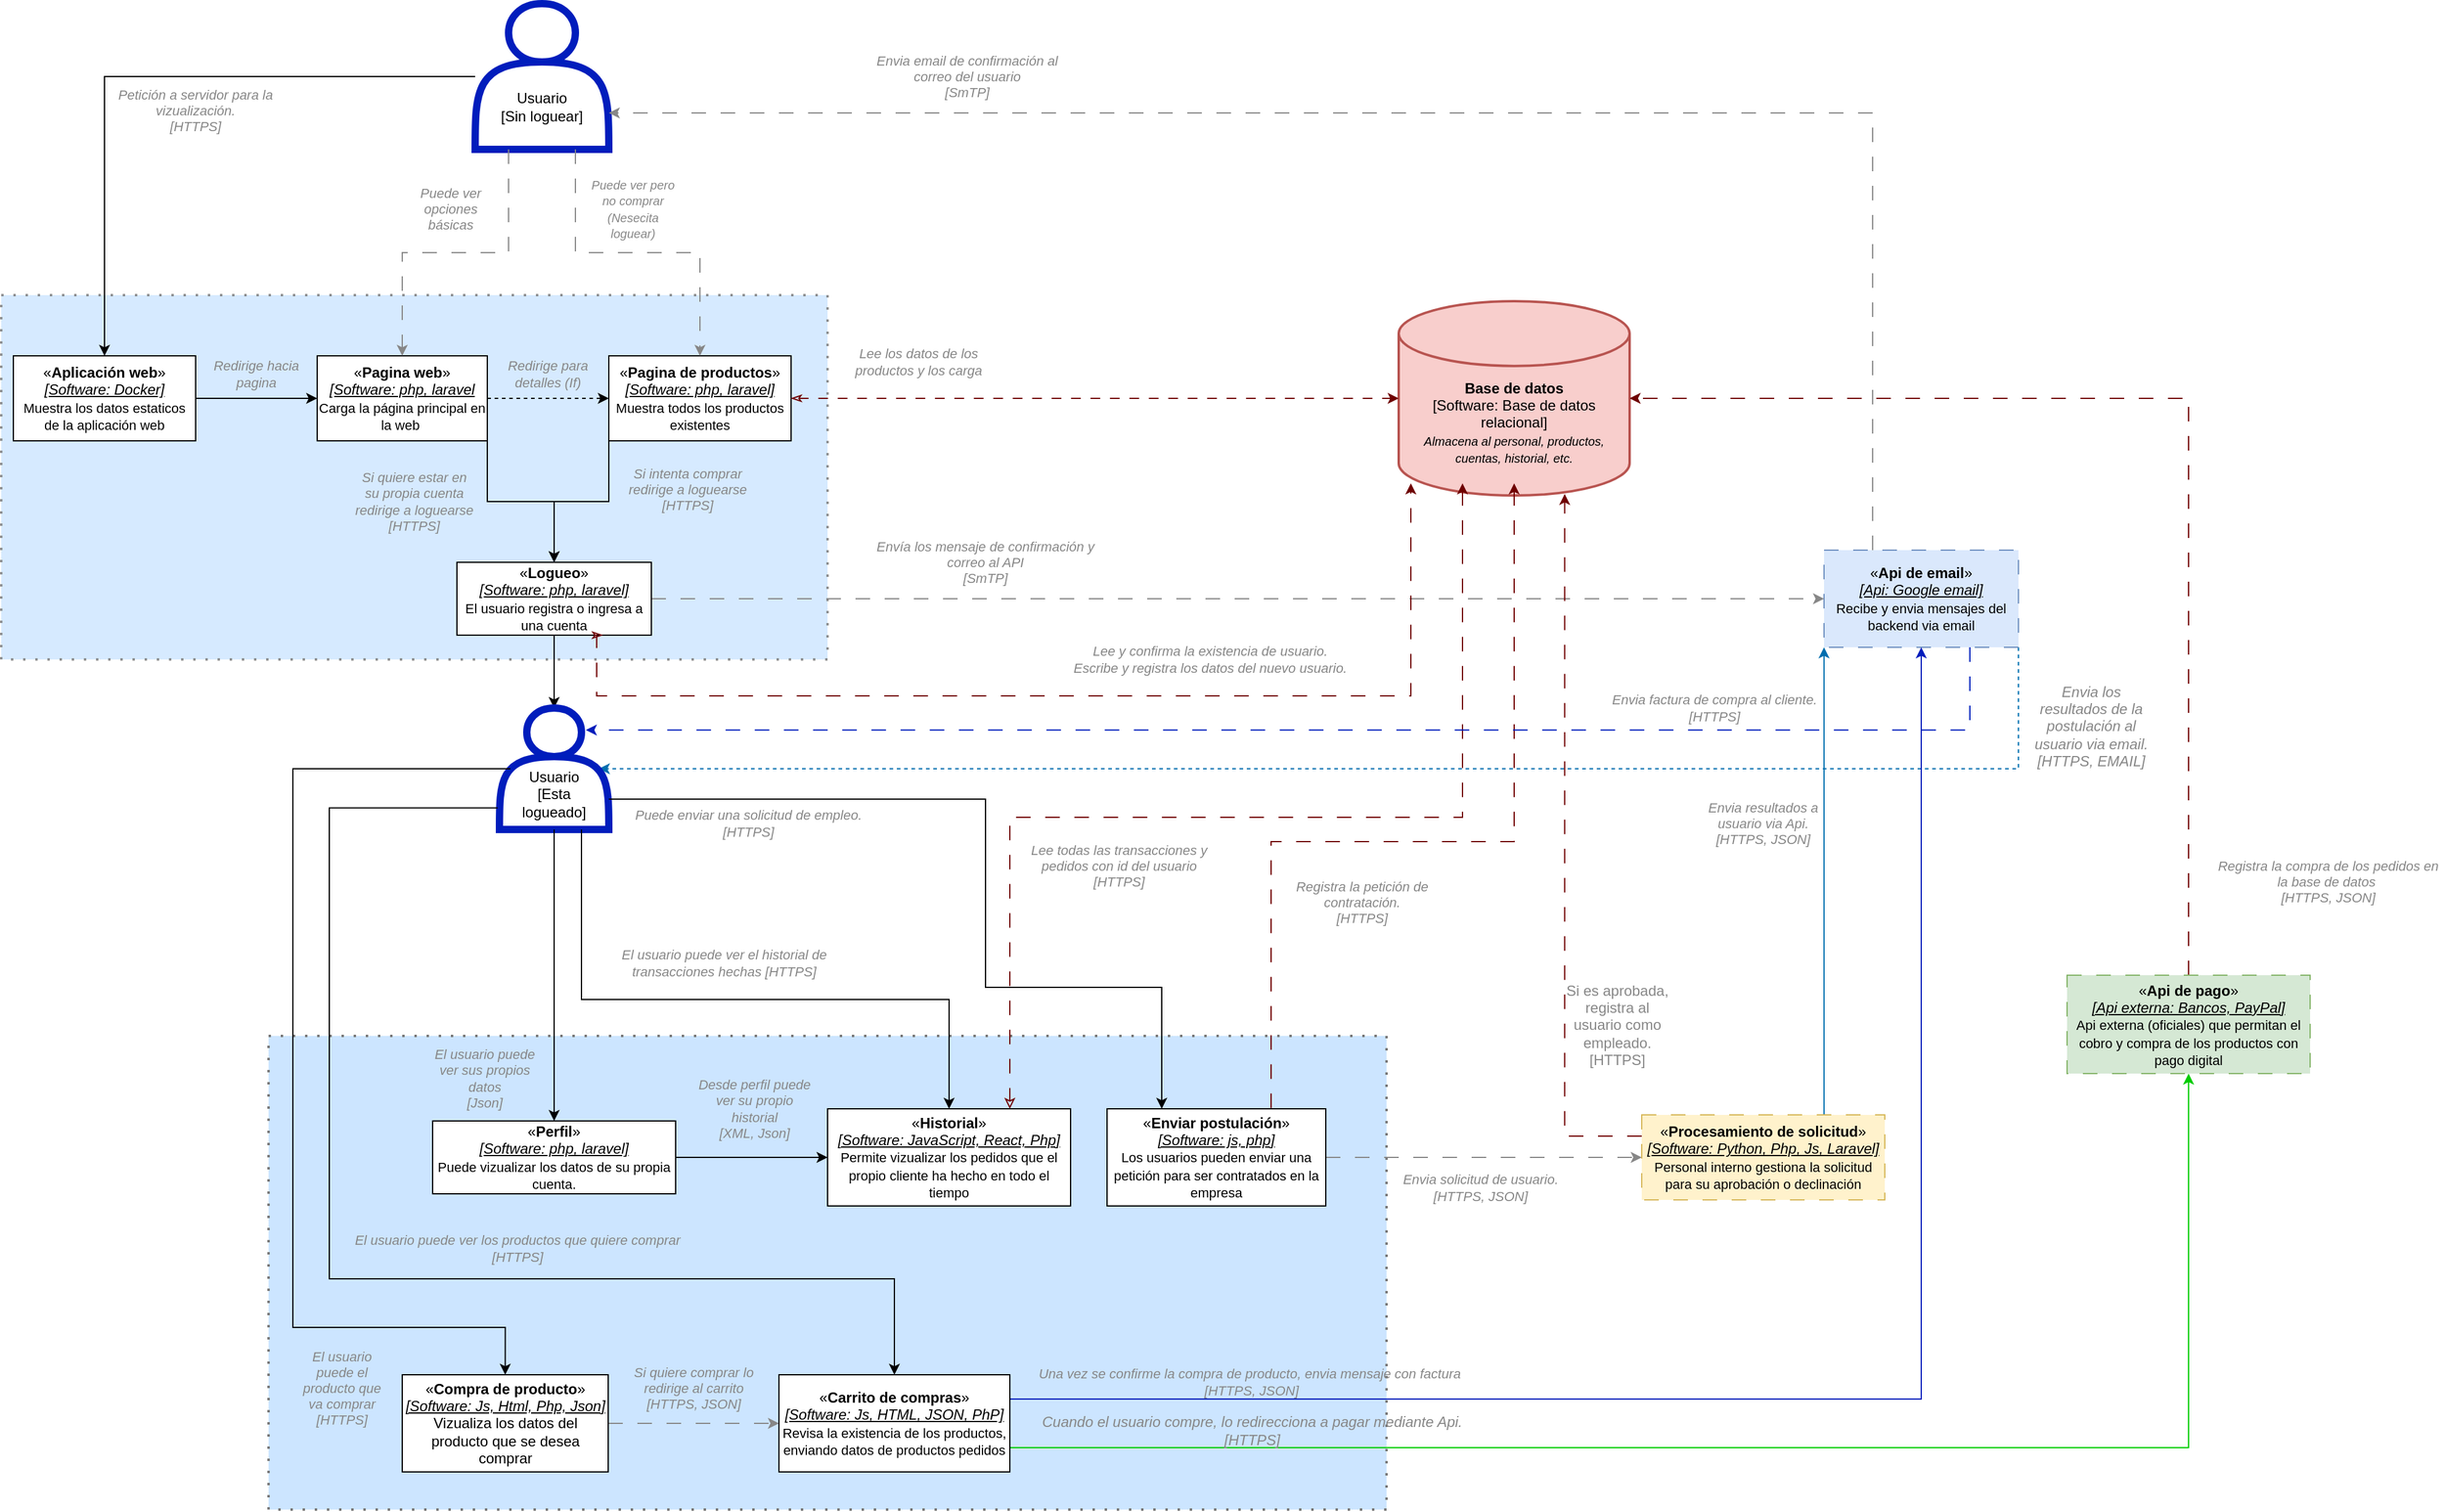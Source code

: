 <mxfile version="24.7.17">
  <diagram name="Página-1" id="VL4asxKjkzZVfqzbkVw6">
    <mxGraphModel dx="750" dy="1613" grid="1" gridSize="10" guides="1" tooltips="1" connect="1" arrows="1" fold="1" page="1" pageScale="1" pageWidth="827" pageHeight="1169" math="0" shadow="0">
      <root>
        <mxCell id="0" />
        <mxCell id="1" parent="0" />
        <mxCell id="DJPe3S-k68BUPWPQSkZP-17" value="" style="rounded=0;whiteSpace=wrap;html=1;fillColor=#CCE5FF;dashed=1;dashPattern=1 4;strokeColor=#787878;strokeWidth=2;opacity=80;" parent="1" vertex="1">
          <mxGeometry x="110" y="200" width="680" height="300" as="geometry" />
        </mxCell>
        <mxCell id="DJPe3S-k68BUPWPQSkZP-14" value="" style="group;fillColor=none;" parent="1" vertex="1" connectable="0">
          <mxGeometry x="500" y="-40" width="110" height="120" as="geometry" />
        </mxCell>
        <mxCell id="DJPe3S-k68BUPWPQSkZP-15" value="" style="shape=actor;whiteSpace=wrap;html=1;fillColor=none;fontColor=#ffffff;strokeColor=#001DBC;strokeWidth=6;" parent="DJPe3S-k68BUPWPQSkZP-14" vertex="1">
          <mxGeometry width="110" height="120" as="geometry" />
        </mxCell>
        <mxCell id="DJPe3S-k68BUPWPQSkZP-16" value="Usuario&lt;div&gt;[Sin loguear]&lt;/div&gt;" style="text;html=1;align=center;verticalAlign=middle;whiteSpace=wrap;rounded=0;" parent="DJPe3S-k68BUPWPQSkZP-14" vertex="1">
          <mxGeometry x="10" y="60" width="90" height="50" as="geometry" />
        </mxCell>
        <mxCell id="DJPe3S-k68BUPWPQSkZP-24" style="edgeStyle=orthogonalEdgeStyle;rounded=0;orthogonalLoop=1;jettySize=auto;html=1;entryX=0;entryY=0.5;entryDx=0;entryDy=0;" parent="1" source="DJPe3S-k68BUPWPQSkZP-18" target="DJPe3S-k68BUPWPQSkZP-20" edge="1">
          <mxGeometry relative="1" as="geometry" />
        </mxCell>
        <mxCell id="DJPe3S-k68BUPWPQSkZP-18" value="«&lt;b&gt;Aplicación web&lt;/b&gt;»&lt;br&gt;&lt;i&gt;&lt;u&gt;[Software: Docker]&lt;/u&gt;&lt;/i&gt;&lt;div&gt;&lt;span style=&quot;font-size: 11px;&quot;&gt;Muestra los datos estaticos de la aplicación web&lt;/span&gt;&lt;/div&gt;" style="html=1;whiteSpace=wrap;" parent="1" vertex="1">
          <mxGeometry x="120" y="250" width="150" height="70" as="geometry" />
        </mxCell>
        <mxCell id="DJPe3S-k68BUPWPQSkZP-53" style="edgeStyle=orthogonalEdgeStyle;rounded=0;orthogonalLoop=1;jettySize=auto;html=1;exitX=0.25;exitY=0;exitDx=0;exitDy=0;entryX=1;entryY=0.75;entryDx=0;entryDy=0;strokeColor=#878787;dashed=1;dashPattern=12 12;fillColor=#0050ef;" parent="1" source="DJPe3S-k68BUPWPQSkZP-19" target="DJPe3S-k68BUPWPQSkZP-15" edge="1">
          <mxGeometry relative="1" as="geometry" />
        </mxCell>
        <mxCell id="DJPe3S-k68BUPWPQSkZP-103" style="edgeStyle=orthogonalEdgeStyle;rounded=0;orthogonalLoop=1;jettySize=auto;html=1;exitX=1;exitY=1;exitDx=0;exitDy=0;entryX=1;entryY=0;entryDx=0;entryDy=0;dashed=1;fillColor=#1ba1e2;strokeColor=#006EAF;" parent="1" source="DJPe3S-k68BUPWPQSkZP-19" target="DJPe3S-k68BUPWPQSkZP-60" edge="1">
          <mxGeometry relative="1" as="geometry">
            <Array as="points">
              <mxPoint x="1770" y="590" />
            </Array>
          </mxGeometry>
        </mxCell>
        <mxCell id="DJPe3S-k68BUPWPQSkZP-19" value="«&lt;b&gt;Api de email&lt;/b&gt;»&lt;br&gt;&lt;i&gt;&lt;u&gt;[Api: Google email]&lt;/u&gt;&lt;/i&gt;&lt;div&gt;&lt;span style=&quot;font-size: 11px;&quot;&gt;Recibe y envia mensajes del backend via email&lt;/span&gt;&lt;/div&gt;" style="html=1;whiteSpace=wrap;dashed=1;dashPattern=12 12;fillColor=#dae8fc;strokeColor=#6c8ebf;" parent="1" vertex="1">
          <mxGeometry x="1610" y="410" width="160" height="80" as="geometry" />
        </mxCell>
        <mxCell id="DJPe3S-k68BUPWPQSkZP-32" style="edgeStyle=orthogonalEdgeStyle;rounded=0;orthogonalLoop=1;jettySize=auto;html=1;exitX=1;exitY=0.5;exitDx=0;exitDy=0;entryX=0;entryY=0.5;entryDx=0;entryDy=0;dashed=1;" parent="1" source="DJPe3S-k68BUPWPQSkZP-20" target="DJPe3S-k68BUPWPQSkZP-31" edge="1">
          <mxGeometry relative="1" as="geometry" />
        </mxCell>
        <mxCell id="DJPe3S-k68BUPWPQSkZP-48" style="edgeStyle=orthogonalEdgeStyle;rounded=0;orthogonalLoop=1;jettySize=auto;html=1;exitX=1;exitY=1;exitDx=0;exitDy=0;entryX=0.5;entryY=0;entryDx=0;entryDy=0;" parent="1" source="DJPe3S-k68BUPWPQSkZP-20" target="DJPe3S-k68BUPWPQSkZP-47" edge="1">
          <mxGeometry relative="1" as="geometry" />
        </mxCell>
        <mxCell id="DJPe3S-k68BUPWPQSkZP-20" value="«&lt;b&gt;Pagina web&lt;/b&gt;»&lt;br&gt;&lt;i&gt;&lt;u&gt;[Software: php, laravel&lt;/u&gt;&lt;/i&gt;&lt;div&gt;&lt;span style=&quot;font-size: 11px;&quot;&gt;Carga la página principal en la web&amp;nbsp;&lt;/span&gt;&lt;/div&gt;" style="html=1;whiteSpace=wrap;" parent="1" vertex="1">
          <mxGeometry x="370" y="250" width="140" height="70" as="geometry" />
        </mxCell>
        <mxCell id="DJPe3S-k68BUPWPQSkZP-21" style="edgeStyle=orthogonalEdgeStyle;rounded=0;orthogonalLoop=1;jettySize=auto;html=1;entryX=0.5;entryY=0;entryDx=0;entryDy=0;" parent="1" source="DJPe3S-k68BUPWPQSkZP-15" target="DJPe3S-k68BUPWPQSkZP-18" edge="1">
          <mxGeometry relative="1" as="geometry" />
        </mxCell>
        <mxCell id="DJPe3S-k68BUPWPQSkZP-25" value="Redirige hacia pagina" style="text;html=1;align=center;verticalAlign=middle;whiteSpace=wrap;rounded=0;fontSize=11;fontStyle=2;fontColor=#878787;" parent="1" vertex="1">
          <mxGeometry x="280" y="250" width="80" height="30" as="geometry" />
        </mxCell>
        <mxCell id="DJPe3S-k68BUPWPQSkZP-30" style="edgeStyle=orthogonalEdgeStyle;rounded=0;orthogonalLoop=1;jettySize=auto;html=1;exitX=0.25;exitY=1;exitDx=0;exitDy=0;entryX=0.5;entryY=0;entryDx=0;entryDy=0;dashed=1;dashPattern=12 12;strokeColor=#878787;" parent="1" source="DJPe3S-k68BUPWPQSkZP-15" target="DJPe3S-k68BUPWPQSkZP-20" edge="1">
          <mxGeometry relative="1" as="geometry" />
        </mxCell>
        <mxCell id="DJPe3S-k68BUPWPQSkZP-49" style="edgeStyle=orthogonalEdgeStyle;rounded=0;orthogonalLoop=1;jettySize=auto;html=1;exitX=0;exitY=1;exitDx=0;exitDy=0;entryX=0.5;entryY=0;entryDx=0;entryDy=0;" parent="1" source="DJPe3S-k68BUPWPQSkZP-31" target="DJPe3S-k68BUPWPQSkZP-47" edge="1">
          <mxGeometry relative="1" as="geometry" />
        </mxCell>
        <mxCell id="DJPe3S-k68BUPWPQSkZP-31" value="«&lt;b&gt;Pagina de productos&lt;/b&gt;»&lt;br&gt;&lt;i&gt;&lt;u&gt;[Software: php, laravel]&lt;/u&gt;&lt;/i&gt;&lt;div&gt;&lt;span style=&quot;font-size: 11px;&quot;&gt;Muestra todos los productos existentes&lt;/span&gt;&lt;/div&gt;" style="html=1;whiteSpace=wrap;" parent="1" vertex="1">
          <mxGeometry x="610" y="250" width="150" height="70" as="geometry" />
        </mxCell>
        <mxCell id="DJPe3S-k68BUPWPQSkZP-33" value="Redirige para detalles (If)" style="text;html=1;align=center;verticalAlign=middle;whiteSpace=wrap;rounded=0;fontSize=11;fontStyle=2;fontColor=#878787;" parent="1" vertex="1">
          <mxGeometry x="520" y="250" width="80" height="30" as="geometry" />
        </mxCell>
        <mxCell id="DJPe3S-k68BUPWPQSkZP-34" value="" style="group" parent="1" vertex="1" connectable="0">
          <mxGeometry x="1260" y="205" width="190" height="160" as="geometry" />
        </mxCell>
        <mxCell id="DJPe3S-k68BUPWPQSkZP-35" value="" style="strokeWidth=2;html=1;shape=mxgraph.flowchart.database;whiteSpace=wrap;fillColor=#f8cecc;strokeColor=#b85450;" parent="DJPe3S-k68BUPWPQSkZP-34" vertex="1">
          <mxGeometry width="190" height="160" as="geometry" />
        </mxCell>
        <mxCell id="DJPe3S-k68BUPWPQSkZP-36" value="&lt;b&gt;Base de datos&lt;/b&gt;&lt;div&gt;[Software: Base de datos relacional]&lt;/div&gt;&lt;div&gt;&lt;i&gt;&lt;font style=&quot;font-size: 10px;&quot;&gt;Almacena al personal, productos, cuentas, historial, etc.&lt;/font&gt;&lt;/i&gt;&lt;/div&gt;" style="text;html=1;align=center;verticalAlign=middle;whiteSpace=wrap;rounded=0;" parent="DJPe3S-k68BUPWPQSkZP-34" vertex="1">
          <mxGeometry x="10" y="50" width="170" height="100" as="geometry" />
        </mxCell>
        <mxCell id="DJPe3S-k68BUPWPQSkZP-37" style="edgeStyle=orthogonalEdgeStyle;rounded=0;orthogonalLoop=1;jettySize=auto;html=1;entryX=0;entryY=0.5;entryDx=0;entryDy=0;entryPerimeter=0;exitX=1;exitY=0.5;exitDx=0;exitDy=0;dashed=1;dashPattern=8 8;startArrow=classicThin;startFill=0;fillColor=#a20025;strokeColor=#6F0000;" parent="1" source="DJPe3S-k68BUPWPQSkZP-31" target="DJPe3S-k68BUPWPQSkZP-35" edge="1">
          <mxGeometry relative="1" as="geometry">
            <Array as="points">
              <mxPoint x="1250" y="285" />
            </Array>
          </mxGeometry>
        </mxCell>
        <mxCell id="DJPe3S-k68BUPWPQSkZP-39" style="edgeStyle=orthogonalEdgeStyle;rounded=0;orthogonalLoop=1;jettySize=auto;html=1;entryX=0.5;entryY=0;entryDx=0;entryDy=0;exitX=0.75;exitY=1;exitDx=0;exitDy=0;dashed=1;dashPattern=12 12;strokeColor=#878787;" parent="1" source="DJPe3S-k68BUPWPQSkZP-15" target="DJPe3S-k68BUPWPQSkZP-31" edge="1">
          <mxGeometry relative="1" as="geometry" />
        </mxCell>
        <mxCell id="DJPe3S-k68BUPWPQSkZP-43" value="&lt;font style=&quot;font-size: 11px;&quot;&gt;Lee los datos de los productos y los carga&lt;/font&gt;" style="text;html=1;align=center;verticalAlign=middle;whiteSpace=wrap;rounded=0;fontSize=11;fontStyle=2;fontColor=#878787;" parent="1" vertex="1">
          <mxGeometry x="810" y="240" width="110" height="30" as="geometry" />
        </mxCell>
        <mxCell id="DJPe3S-k68BUPWPQSkZP-45" value="Puede ver opciones básicas" style="text;html=1;align=center;verticalAlign=middle;whiteSpace=wrap;rounded=0;fontSize=11;fontStyle=2;fontColor=#878787;" parent="1" vertex="1">
          <mxGeometry x="440" y="105" width="80" height="47.5" as="geometry" />
        </mxCell>
        <mxCell id="DJPe3S-k68BUPWPQSkZP-46" value="&lt;span style=&quot;font-size: 10px;&quot;&gt;Puede ver pero no comprar (Nesecita loguear)&lt;/span&gt;" style="text;html=1;align=center;verticalAlign=middle;whiteSpace=wrap;rounded=0;fontSize=11;fontStyle=2;fontColor=#878787;" parent="1" vertex="1">
          <mxGeometry x="590" y="93.75" width="80" height="70" as="geometry" />
        </mxCell>
        <mxCell id="DJPe3S-k68BUPWPQSkZP-52" style="edgeStyle=orthogonalEdgeStyle;rounded=0;orthogonalLoop=1;jettySize=auto;html=1;entryX=0;entryY=0.5;entryDx=0;entryDy=0;dashed=1;dashPattern=12 12;strokeColor=#878787;" parent="1" source="DJPe3S-k68BUPWPQSkZP-47" target="DJPe3S-k68BUPWPQSkZP-19" edge="1">
          <mxGeometry relative="1" as="geometry" />
        </mxCell>
        <mxCell id="DJPe3S-k68BUPWPQSkZP-62" style="edgeStyle=orthogonalEdgeStyle;rounded=0;orthogonalLoop=1;jettySize=auto;html=1;exitX=0.5;exitY=1;exitDx=0;exitDy=0;entryX=0.5;entryY=0;entryDx=0;entryDy=0;" parent="1" source="DJPe3S-k68BUPWPQSkZP-47" target="DJPe3S-k68BUPWPQSkZP-59" edge="1">
          <mxGeometry relative="1" as="geometry" />
        </mxCell>
        <mxCell id="DJPe3S-k68BUPWPQSkZP-47" value="«&lt;b&gt;Logueo&lt;/b&gt;»&lt;br&gt;&lt;i&gt;&lt;u&gt;[Software: php, laravel]&lt;/u&gt;&lt;/i&gt;&lt;div&gt;&lt;span style=&quot;font-size: 11px;&quot;&gt;El usuario registra o ingresa a una cuenta&lt;/span&gt;&lt;/div&gt;" style="html=1;whiteSpace=wrap;" parent="1" vertex="1">
          <mxGeometry x="485" y="420" width="160" height="60" as="geometry" />
        </mxCell>
        <mxCell id="DJPe3S-k68BUPWPQSkZP-50" value="Si intenta comprar redirige a loguearse&lt;div&gt;[HTTPS]&lt;/div&gt;" style="text;html=1;align=center;verticalAlign=middle;whiteSpace=wrap;rounded=0;fontSize=11;fontStyle=2;fontColor=#878787;" parent="1" vertex="1">
          <mxGeometry x="620" y="340" width="110" height="40" as="geometry" />
        </mxCell>
        <mxCell id="DJPe3S-k68BUPWPQSkZP-51" value="Si quiere estar en su propia cuenta redirige a loguearse&lt;div&gt;[HTTPS]&lt;/div&gt;" style="text;html=1;align=center;verticalAlign=middle;whiteSpace=wrap;rounded=0;fontSize=11;fontStyle=2;fontColor=#878787;" parent="1" vertex="1">
          <mxGeometry x="400" y="340" width="100" height="60" as="geometry" />
        </mxCell>
        <mxCell id="DJPe3S-k68BUPWPQSkZP-54" value="&lt;font style=&quot;font-size: 11px;&quot;&gt;Envía los mensaje de confirmación y correo al API&lt;/font&gt;&lt;div&gt;&lt;font style=&quot;font-size: 11px;&quot;&gt;[SmTP]&lt;/font&gt;&lt;/div&gt;" style="text;html=1;align=center;verticalAlign=middle;whiteSpace=wrap;rounded=0;fontSize=11;fontStyle=2;fontColor=#878787;" parent="1" vertex="1">
          <mxGeometry x="820" y="400" width="200" height="40" as="geometry" />
        </mxCell>
        <mxCell id="DJPe3S-k68BUPWPQSkZP-55" value="&lt;font style=&quot;font-size: 11px;&quot;&gt;Envia email de confirmación al correo del usuario&lt;/font&gt;&lt;div&gt;&lt;font style=&quot;font-size: 11px;&quot;&gt;[&lt;/font&gt;&lt;span style=&quot;background-color: initial;&quot;&gt;SmTP&lt;/span&gt;&lt;span style=&quot;background-color: initial;&quot;&gt;]&lt;/span&gt;&lt;/div&gt;" style="text;html=1;align=center;verticalAlign=middle;whiteSpace=wrap;rounded=0;fontSize=11;fontStyle=2;fontColor=#878787;" parent="1" vertex="1">
          <mxGeometry x="820" width="170" height="40" as="geometry" />
        </mxCell>
        <mxCell id="DJPe3S-k68BUPWPQSkZP-56" style="edgeStyle=orthogonalEdgeStyle;rounded=0;orthogonalLoop=1;jettySize=auto;html=1;exitX=0.75;exitY=1;exitDx=0;exitDy=0;entryX=0;entryY=1;entryDx=0;entryDy=0;dashed=1;dashPattern=12 12;startArrow=classicThin;startFill=0;fillColor=#a20025;strokeColor=#6F0000;" parent="1" source="DJPe3S-k68BUPWPQSkZP-47" target="DJPe3S-k68BUPWPQSkZP-36" edge="1">
          <mxGeometry relative="1" as="geometry">
            <Array as="points">
              <mxPoint x="600" y="530" />
              <mxPoint x="1270" y="530" />
            </Array>
          </mxGeometry>
        </mxCell>
        <mxCell id="DJPe3S-k68BUPWPQSkZP-57" value="Lee y confirma la existencia de usuario.&lt;div&gt;Escribe y registra los datos del nuevo usuario.&lt;/div&gt;" style="text;html=1;align=center;verticalAlign=middle;whiteSpace=wrap;rounded=0;fontSize=11;fontStyle=2;fontColor=#878787;" parent="1" vertex="1">
          <mxGeometry x="990" y="480" width="230" height="40" as="geometry" />
        </mxCell>
        <mxCell id="DJPe3S-k68BUPWPQSkZP-61" value="" style="rounded=0;whiteSpace=wrap;html=1;fillColor=#CCE5FF;dashed=1;dashPattern=1 4;strokeColor=#787878;strokeWidth=2;" parent="1" vertex="1">
          <mxGeometry x="330" y="810" width="920" height="390" as="geometry" />
        </mxCell>
        <mxCell id="DJPe3S-k68BUPWPQSkZP-70" style="edgeStyle=orthogonalEdgeStyle;rounded=0;orthogonalLoop=1;jettySize=auto;html=1;entryX=0;entryY=0.5;entryDx=0;entryDy=0;" parent="1" source="DJPe3S-k68BUPWPQSkZP-63" target="DJPe3S-k68BUPWPQSkZP-66" edge="1">
          <mxGeometry relative="1" as="geometry" />
        </mxCell>
        <mxCell id="DJPe3S-k68BUPWPQSkZP-63" value="«&lt;b&gt;Perfil&lt;/b&gt;»&lt;br&gt;&lt;i&gt;&lt;u&gt;[Software: php, laravel]&lt;/u&gt;&lt;/i&gt;&lt;div&gt;&lt;span style=&quot;font-size: 11px;&quot;&gt;Puede vizualizar los datos de su propia cuenta.&lt;/span&gt;&lt;/div&gt;" style="html=1;whiteSpace=wrap;" parent="1" vertex="1">
          <mxGeometry x="465" y="880" width="200" height="60" as="geometry" />
        </mxCell>
        <mxCell id="DJPe3S-k68BUPWPQSkZP-64" value="" style="group;fillColor=none;" parent="1" vertex="1" connectable="0">
          <mxGeometry x="520" y="540" width="90" height="100" as="geometry" />
        </mxCell>
        <mxCell id="DJPe3S-k68BUPWPQSkZP-59" value="" style="shape=actor;whiteSpace=wrap;html=1;fillColor=none;fontColor=#ffffff;strokeColor=#001DBC;strokeWidth=6;" parent="DJPe3S-k68BUPWPQSkZP-64" vertex="1">
          <mxGeometry width="90" height="100" as="geometry" />
        </mxCell>
        <mxCell id="DJPe3S-k68BUPWPQSkZP-60" value="Usuario&lt;div&gt;[Esta logueado]&lt;/div&gt;" style="text;html=1;align=center;verticalAlign=middle;whiteSpace=wrap;rounded=0;fontColor=default;" parent="DJPe3S-k68BUPWPQSkZP-64" vertex="1">
          <mxGeometry x="8.182" y="50" width="73.636" height="41.667" as="geometry" />
        </mxCell>
        <mxCell id="DJPe3S-k68BUPWPQSkZP-66" value="«&lt;b&gt;Historial&lt;/b&gt;»&lt;br&gt;&lt;i&gt;&lt;u&gt;[Software: JavaScript, React, Php]&lt;/u&gt;&lt;/i&gt;&lt;div&gt;&lt;span style=&quot;font-size: 11px;&quot;&gt;Permite vizualizar los pedidos que el propio cliente ha hecho en todo el tiempo&lt;/span&gt;&lt;/div&gt;" style="html=1;whiteSpace=wrap;" parent="1" vertex="1">
          <mxGeometry x="790" y="870" width="200" height="80" as="geometry" />
        </mxCell>
        <mxCell id="DJPe3S-k68BUPWPQSkZP-99" style="edgeStyle=orthogonalEdgeStyle;rounded=0;orthogonalLoop=1;jettySize=auto;html=1;entryX=0;entryY=0.5;entryDx=0;entryDy=0;dashed=1;dashPattern=12 12;strokeColor=#878787;" parent="1" source="DJPe3S-k68BUPWPQSkZP-67" target="DJPe3S-k68BUPWPQSkZP-98" edge="1">
          <mxGeometry relative="1" as="geometry" />
        </mxCell>
        <mxCell id="DJPe3S-k68BUPWPQSkZP-67" value="«&lt;b&gt;Enviar postulación&lt;/b&gt;»&lt;br&gt;&lt;i&gt;&lt;u&gt;[Software: js, php]&lt;/u&gt;&lt;/i&gt;&lt;div&gt;&lt;span style=&quot;font-size: 11px;&quot;&gt;Los usuarios pueden enviar una petición para ser contratados en la empresa&lt;/span&gt;&lt;/div&gt;" style="html=1;whiteSpace=wrap;" parent="1" vertex="1">
          <mxGeometry x="1020" y="870" width="180" height="80" as="geometry" />
        </mxCell>
        <mxCell id="DJPe3S-k68BUPWPQSkZP-68" style="edgeStyle=orthogonalEdgeStyle;rounded=0;orthogonalLoop=1;jettySize=auto;html=1;exitX=0.5;exitY=1;exitDx=0;exitDy=0;entryX=0.5;entryY=0;entryDx=0;entryDy=0;" parent="1" source="DJPe3S-k68BUPWPQSkZP-59" target="DJPe3S-k68BUPWPQSkZP-63" edge="1">
          <mxGeometry relative="1" as="geometry" />
        </mxCell>
        <mxCell id="DJPe3S-k68BUPWPQSkZP-69" value="El usuario puede ver sus propios datos&lt;div&gt;[Json]&lt;/div&gt;" style="text;html=1;align=center;verticalAlign=middle;whiteSpace=wrap;rounded=0;fontSize=11;fontStyle=2;fontColor=#878787;" parent="1" vertex="1">
          <mxGeometry x="465" y="815" width="86" height="60" as="geometry" />
        </mxCell>
        <mxCell id="DJPe3S-k68BUPWPQSkZP-71" value="Desde perfil puede ver su propio historial&lt;div&gt;[XML, Json]&lt;/div&gt;" style="text;html=1;align=center;verticalAlign=middle;whiteSpace=wrap;rounded=0;fontSize=11;fontStyle=2;fontColor=#878787;" parent="1" vertex="1">
          <mxGeometry x="680" y="840" width="100" height="60" as="geometry" />
        </mxCell>
        <mxCell id="DJPe3S-k68BUPWPQSkZP-72" style="edgeStyle=orthogonalEdgeStyle;rounded=0;orthogonalLoop=1;jettySize=auto;html=1;exitX=0.25;exitY=1;exitDx=0;exitDy=0;entryX=0.75;entryY=0;entryDx=0;entryDy=0;startArrow=classic;startFill=1;endArrow=classic;endFill=0;dashed=1;dashPattern=12 12;fillColor=#a20025;strokeColor=#6F0000;" parent="1" source="DJPe3S-k68BUPWPQSkZP-36" target="DJPe3S-k68BUPWPQSkZP-66" edge="1">
          <mxGeometry relative="1" as="geometry">
            <Array as="points">
              <mxPoint x="1313" y="630" />
              <mxPoint x="940" y="630" />
            </Array>
          </mxGeometry>
        </mxCell>
        <mxCell id="DJPe3S-k68BUPWPQSkZP-73" value="Lee todas las transacciones y pedidos con id del usuario&lt;div&gt;[HTTPS]&lt;/div&gt;" style="text;html=1;align=center;verticalAlign=middle;whiteSpace=wrap;rounded=0;fontSize=11;fontStyle=2;fontColor=#878787;" parent="1" vertex="1">
          <mxGeometry x="950" y="650" width="160" height="40" as="geometry" />
        </mxCell>
        <mxCell id="DJPe3S-k68BUPWPQSkZP-74" style="edgeStyle=orthogonalEdgeStyle;rounded=0;orthogonalLoop=1;jettySize=auto;html=1;exitX=0.5;exitY=1;exitDx=0;exitDy=0;entryX=0.75;entryY=0;entryDx=0;entryDy=0;fillColor=#a20025;strokeColor=#6F0000;dashed=1;dashPattern=12 12;startArrow=classic;startFill=1;endArrow=none;endFill=0;" parent="1" source="DJPe3S-k68BUPWPQSkZP-36" target="DJPe3S-k68BUPWPQSkZP-67" edge="1">
          <mxGeometry relative="1" as="geometry">
            <Array as="points">
              <mxPoint x="1355" y="650" />
              <mxPoint x="1155" y="650" />
            </Array>
          </mxGeometry>
        </mxCell>
        <mxCell id="DJPe3S-k68BUPWPQSkZP-75" value="Registra la petición de contratación.&lt;div&gt;[HTTPS]&lt;/div&gt;" style="text;html=1;align=center;verticalAlign=middle;whiteSpace=wrap;rounded=0;fontSize=11;fontStyle=2;fontColor=#878787;" parent="1" vertex="1">
          <mxGeometry x="1170" y="680" width="120" height="40" as="geometry" />
        </mxCell>
        <mxCell id="DJPe3S-k68BUPWPQSkZP-76" style="edgeStyle=orthogonalEdgeStyle;rounded=0;orthogonalLoop=1;jettySize=auto;html=1;exitX=0.75;exitY=1;exitDx=0;exitDy=0;entryX=0.5;entryY=0;entryDx=0;entryDy=0;" parent="1" source="DJPe3S-k68BUPWPQSkZP-59" target="DJPe3S-k68BUPWPQSkZP-66" edge="1">
          <mxGeometry relative="1" as="geometry">
            <Array as="points">
              <mxPoint x="587" y="780" />
              <mxPoint x="890" y="780" />
            </Array>
          </mxGeometry>
        </mxCell>
        <mxCell id="DJPe3S-k68BUPWPQSkZP-77" value="El usuario puede ver el historial de transacciones hechas [HTTPS]" style="text;html=1;align=center;verticalAlign=middle;whiteSpace=wrap;rounded=0;fontSize=11;fontStyle=2;fontColor=#878787;" parent="1" vertex="1">
          <mxGeometry x="600" y="730" width="210" height="40" as="geometry" />
        </mxCell>
        <mxCell id="DJPe3S-k68BUPWPQSkZP-78" style="edgeStyle=orthogonalEdgeStyle;rounded=0;orthogonalLoop=1;jettySize=auto;html=1;exitX=1;exitY=0.75;exitDx=0;exitDy=0;entryX=0.25;entryY=0;entryDx=0;entryDy=0;" parent="1" source="DJPe3S-k68BUPWPQSkZP-59" target="DJPe3S-k68BUPWPQSkZP-67" edge="1">
          <mxGeometry relative="1" as="geometry">
            <Array as="points">
              <mxPoint x="920" y="615" />
              <mxPoint x="920" y="770" />
              <mxPoint x="1065" y="770" />
            </Array>
          </mxGeometry>
        </mxCell>
        <mxCell id="DJPe3S-k68BUPWPQSkZP-79" value="Puede enviar una solicitud de empleo.&lt;div&gt;[HTTPS]&lt;/div&gt;" style="text;html=1;align=center;verticalAlign=middle;whiteSpace=wrap;rounded=0;fontSize=11;fontStyle=2;fontColor=#878787;" parent="1" vertex="1">
          <mxGeometry x="630" y="620" width="190" height="30" as="geometry" />
        </mxCell>
        <mxCell id="DJPe3S-k68BUPWPQSkZP-82" style="edgeStyle=orthogonalEdgeStyle;rounded=0;orthogonalLoop=1;jettySize=auto;html=1;entryX=0;entryY=0.5;entryDx=0;entryDy=0;dashed=1;dashPattern=12 12;strokeColor=#878787;" parent="1" source="DJPe3S-k68BUPWPQSkZP-80" target="DJPe3S-k68BUPWPQSkZP-81" edge="1">
          <mxGeometry relative="1" as="geometry" />
        </mxCell>
        <mxCell id="DJPe3S-k68BUPWPQSkZP-80" value="«&lt;b&gt;Compra de producto&lt;/b&gt;»&lt;br&gt;&lt;i&gt;&lt;u&gt;[Software: Js, Html, Php, Json]&lt;/u&gt;&lt;/i&gt;&lt;div&gt;Vizualiza los datos del producto que se desea comprar&lt;/div&gt;" style="html=1;whiteSpace=wrap;" parent="1" vertex="1">
          <mxGeometry x="440" y="1089" width="169.5" height="80" as="geometry" />
        </mxCell>
        <mxCell id="DJPe3S-k68BUPWPQSkZP-92" style="edgeStyle=orthogonalEdgeStyle;rounded=0;orthogonalLoop=1;jettySize=auto;html=1;exitX=1;exitY=0.25;exitDx=0;exitDy=0;entryX=0.5;entryY=1;entryDx=0;entryDy=0;strokeColor=#001DBC;fillColor=#0050ef;" parent="1" source="DJPe3S-k68BUPWPQSkZP-81" target="DJPe3S-k68BUPWPQSkZP-19" edge="1">
          <mxGeometry relative="1" as="geometry" />
        </mxCell>
        <mxCell id="oxir6ZJrWCs3N1hPDHcj-2" style="edgeStyle=orthogonalEdgeStyle;rounded=0;orthogonalLoop=1;jettySize=auto;html=1;exitX=1;exitY=0.75;exitDx=0;exitDy=0;entryX=0.5;entryY=1;entryDx=0;entryDy=0;strokeColor=#00CC00;" parent="1" source="DJPe3S-k68BUPWPQSkZP-81" target="oxir6ZJrWCs3N1hPDHcj-1" edge="1">
          <mxGeometry relative="1" as="geometry" />
        </mxCell>
        <mxCell id="DJPe3S-k68BUPWPQSkZP-81" value="«&lt;b&gt;Carrito de compras&lt;/b&gt;»&lt;br&gt;&lt;i&gt;&lt;u&gt;[Software: Js, HTML, JSON, PhP]&lt;/u&gt;&lt;/i&gt;&lt;div&gt;&lt;span style=&quot;font-size: 11px;&quot;&gt;Revisa la existencia de los productos, enviando datos de productos pedidos&lt;/span&gt;&lt;/div&gt;" style="html=1;whiteSpace=wrap;" parent="1" vertex="1">
          <mxGeometry x="750" y="1089" width="190" height="80" as="geometry" />
        </mxCell>
        <mxCell id="DJPe3S-k68BUPWPQSkZP-83" value="Si quiere comprar lo redirige al carrito&lt;div&gt;[HTTPS, JSON]&lt;/div&gt;" style="text;html=1;align=center;verticalAlign=middle;whiteSpace=wrap;rounded=0;fontSize=11;fontStyle=2;fontColor=#878787;" parent="1" vertex="1">
          <mxGeometry x="620" y="1080" width="120" height="40" as="geometry" />
        </mxCell>
        <mxCell id="DJPe3S-k68BUPWPQSkZP-85" style="edgeStyle=orthogonalEdgeStyle;rounded=0;orthogonalLoop=1;jettySize=auto;html=1;entryX=1;entryY=0.5;entryDx=0;entryDy=0;entryPerimeter=0;startArrow=none;startFill=0;fillColor=#a20025;strokeColor=#6F0000;dashed=1;dashPattern=12 12;exitX=0.5;exitY=0;exitDx=0;exitDy=0;" parent="1" source="oxir6ZJrWCs3N1hPDHcj-1" target="DJPe3S-k68BUPWPQSkZP-35" edge="1">
          <mxGeometry relative="1" as="geometry">
            <mxPoint x="1710" y="810" as="sourcePoint" />
            <Array as="points">
              <mxPoint x="1910" y="285" />
            </Array>
          </mxGeometry>
        </mxCell>
        <mxCell id="DJPe3S-k68BUPWPQSkZP-86" value="Registra la compra de los pedidos en la base de datos&amp;nbsp;&lt;div&gt;[HTTPS, JSON]&lt;/div&gt;" style="text;html=1;align=center;verticalAlign=middle;whiteSpace=wrap;rounded=0;fontSize=11;fontStyle=2;fontColor=#878787;" parent="1" vertex="1">
          <mxGeometry x="1930" y="655" width="190" height="55" as="geometry" />
        </mxCell>
        <mxCell id="DJPe3S-k68BUPWPQSkZP-87" style="edgeStyle=orthogonalEdgeStyle;rounded=0;orthogonalLoop=1;jettySize=auto;html=1;exitX=-0.016;exitY=0.822;exitDx=0;exitDy=0;exitPerimeter=0;" parent="1" source="DJPe3S-k68BUPWPQSkZP-59" target="DJPe3S-k68BUPWPQSkZP-81" edge="1">
          <mxGeometry relative="1" as="geometry">
            <Array as="points">
              <mxPoint x="380" y="622" />
              <mxPoint x="380" y="1010" />
              <mxPoint x="845" y="1010" />
            </Array>
          </mxGeometry>
        </mxCell>
        <mxCell id="DJPe3S-k68BUPWPQSkZP-89" style="edgeStyle=orthogonalEdgeStyle;rounded=0;orthogonalLoop=1;jettySize=auto;html=1;exitX=0.1;exitY=0.5;exitDx=0;exitDy=0;exitPerimeter=0;entryX=0.5;entryY=0;entryDx=0;entryDy=0;" parent="1" source="DJPe3S-k68BUPWPQSkZP-59" target="DJPe3S-k68BUPWPQSkZP-80" edge="1">
          <mxGeometry relative="1" as="geometry">
            <Array as="points">
              <mxPoint x="350" y="590" />
              <mxPoint x="350" y="1050" />
              <mxPoint x="525" y="1050" />
            </Array>
          </mxGeometry>
        </mxCell>
        <mxCell id="DJPe3S-k68BUPWPQSkZP-90" value="El usuario puede ver los productos que quiere comprar&lt;div&gt;[HTTPS]&lt;/div&gt;" style="text;html=1;align=center;verticalAlign=middle;whiteSpace=wrap;rounded=0;fontSize=11;fontStyle=2;fontColor=#878787;" parent="1" vertex="1">
          <mxGeometry x="400" y="970" width="270" height="30" as="geometry" />
        </mxCell>
        <mxCell id="DJPe3S-k68BUPWPQSkZP-91" value="El usuario puede el producto que va comprar&lt;div&gt;[HTTPS]&lt;/div&gt;" style="text;html=1;align=center;verticalAlign=middle;whiteSpace=wrap;rounded=0;fontSize=11;fontStyle=2;fontColor=#878787;" parent="1" vertex="1">
          <mxGeometry x="351" y="1060" width="79" height="80" as="geometry" />
        </mxCell>
        <mxCell id="DJPe3S-k68BUPWPQSkZP-93" value="Una vez se confirme la compra de producto, envia mensaje con factura&amp;nbsp;&lt;div&gt;[HTTPS, JSON]&lt;/div&gt;" style="text;html=1;align=center;verticalAlign=middle;whiteSpace=wrap;rounded=0;fontSize=11;fontStyle=2;fontColor=#878787;" parent="1" vertex="1">
          <mxGeometry x="959" y="1080" width="360" height="30" as="geometry" />
        </mxCell>
        <mxCell id="DJPe3S-k68BUPWPQSkZP-94" value="Petición a servidor para la vizualización.&lt;div&gt;[HTTPS]&lt;/div&gt;" style="text;html=1;align=center;verticalAlign=middle;whiteSpace=wrap;rounded=0;fontSize=11;fontStyle=2;fontColor=#878787;" parent="1" vertex="1">
          <mxGeometry x="200" y="30" width="140" height="35" as="geometry" />
        </mxCell>
        <mxCell id="DJPe3S-k68BUPWPQSkZP-95" style="edgeStyle=orthogonalEdgeStyle;rounded=0;orthogonalLoop=1;jettySize=auto;html=1;exitX=0.75;exitY=1;exitDx=0;exitDy=0;entryX=0.79;entryY=0.181;entryDx=0;entryDy=0;entryPerimeter=0;fillColor=#0050ef;strokeColor=#001DBC;dashed=1;dashPattern=12 12;" parent="1" source="DJPe3S-k68BUPWPQSkZP-19" target="DJPe3S-k68BUPWPQSkZP-59" edge="1">
          <mxGeometry relative="1" as="geometry">
            <Array as="points">
              <mxPoint x="1730" y="558" />
            </Array>
          </mxGeometry>
        </mxCell>
        <mxCell id="DJPe3S-k68BUPWPQSkZP-96" value="Envia factura de compra al cliente.&lt;div&gt;[HTTPS]&lt;/div&gt;" style="text;html=1;align=center;verticalAlign=middle;whiteSpace=wrap;rounded=0;fontSize=11;fontStyle=2;fontColor=#878787;" parent="1" vertex="1">
          <mxGeometry x="1425" y="520" width="190" height="40" as="geometry" />
        </mxCell>
        <mxCell id="DJPe3S-k68BUPWPQSkZP-101" style="edgeStyle=orthogonalEdgeStyle;rounded=0;orthogonalLoop=1;jettySize=auto;html=1;exitX=0.75;exitY=0;exitDx=0;exitDy=0;entryX=0;entryY=1;entryDx=0;entryDy=0;fillColor=#1ba1e2;strokeColor=#006EAF;" parent="1" source="DJPe3S-k68BUPWPQSkZP-98" target="DJPe3S-k68BUPWPQSkZP-19" edge="1">
          <mxGeometry relative="1" as="geometry" />
        </mxCell>
        <mxCell id="DJPe3S-k68BUPWPQSkZP-105" style="edgeStyle=orthogonalEdgeStyle;rounded=0;orthogonalLoop=1;jettySize=auto;html=1;exitX=0;exitY=0.25;exitDx=0;exitDy=0;entryX=0.719;entryY=0.992;entryDx=0;entryDy=0;fillColor=#a20025;strokeColor=#6F0000;dashed=1;dashPattern=12 12;entryPerimeter=0;" parent="1" source="DJPe3S-k68BUPWPQSkZP-98" target="DJPe3S-k68BUPWPQSkZP-35" edge="1">
          <mxGeometry relative="1" as="geometry" />
        </mxCell>
        <mxCell id="DJPe3S-k68BUPWPQSkZP-98" value="«&lt;b&gt;Procesamiento de solicitud&lt;/b&gt;»&lt;br&gt;&lt;i&gt;&lt;u&gt;[Software: Python, Php, Js, Laravel]&lt;/u&gt;&lt;/i&gt;&lt;div&gt;&lt;span style=&quot;font-size: 11px;&quot;&gt;Personal interno gestiona la solicitud para su aprobación o declinación&lt;/span&gt;&lt;/div&gt;" style="html=1;whiteSpace=wrap;dashed=1;dashPattern=12 12;fillColor=#fff2cc;strokeColor=#d6b656;" parent="1" vertex="1">
          <mxGeometry x="1460" y="875" width="200" height="70" as="geometry" />
        </mxCell>
        <mxCell id="DJPe3S-k68BUPWPQSkZP-100" value="Envia solicitud de usuario.&lt;div&gt;[HTTPS, JSON]&lt;/div&gt;" style="text;html=1;align=center;verticalAlign=middle;whiteSpace=wrap;rounded=0;fontSize=11;fontStyle=2;fontColor=#878787;" parent="1" vertex="1">
          <mxGeometry x="1260" y="920" width="135" height="30" as="geometry" />
        </mxCell>
        <mxCell id="DJPe3S-k68BUPWPQSkZP-102" value="Envia resultados a usuario via Api.&lt;div&gt;[HTTPS, JSON]&lt;/div&gt;" style="text;html=1;align=center;verticalAlign=middle;whiteSpace=wrap;rounded=0;fontSize=11;fontStyle=2;fontColor=#878787;" parent="1" vertex="1">
          <mxGeometry x="1510" y="615" width="100" height="40" as="geometry" />
        </mxCell>
        <mxCell id="DJPe3S-k68BUPWPQSkZP-104" value="Envia los resultados de la postulación al usuario via email.&lt;div&gt;[HTTPS, EMAIL]&lt;/div&gt;" style="text;html=1;align=center;verticalAlign=middle;whiteSpace=wrap;rounded=0;fontStyle=2;fontColor=#878787;" parent="1" vertex="1">
          <mxGeometry x="1780" y="520" width="100" height="70" as="geometry" />
        </mxCell>
        <mxCell id="DJPe3S-k68BUPWPQSkZP-106" value="Si es aprobada, registra al usuario como empleado.&lt;div&gt;[HTTPS]&lt;/div&gt;" style="text;html=1;align=center;verticalAlign=middle;whiteSpace=wrap;rounded=0;fontColor=#878787;" parent="1" vertex="1">
          <mxGeometry x="1395" y="761" width="90" height="80" as="geometry" />
        </mxCell>
        <mxCell id="oxir6ZJrWCs3N1hPDHcj-1" value="«&lt;b&gt;Api de pago&lt;/b&gt;»&lt;br&gt;&lt;i&gt;&lt;u&gt;[Api externa: Bancos, PayPal]&lt;/u&gt;&lt;/i&gt;&lt;div&gt;&lt;span style=&quot;font-size: 11px;&quot;&gt;Api externa (oficiales) que permitan el cobro y compra de los productos con pago digital&lt;/span&gt;&lt;/div&gt;" style="html=1;whiteSpace=wrap;dashed=1;dashPattern=12 12;fillColor=#d5e8d4;strokeColor=#82b366;" parent="1" vertex="1">
          <mxGeometry x="1810" y="760" width="200" height="81" as="geometry" />
        </mxCell>
        <mxCell id="oxir6ZJrWCs3N1hPDHcj-3" value="Cuando el usuario compre, lo redirecciona a pagar mediante Api.&lt;div&gt;[HTTPS]&lt;/div&gt;" style="text;html=1;align=center;verticalAlign=middle;whiteSpace=wrap;rounded=0;fontStyle=2;fontColor=#878787;" parent="1" vertex="1">
          <mxGeometry x="960" y="1120" width="359" height="30" as="geometry" />
        </mxCell>
      </root>
    </mxGraphModel>
  </diagram>
</mxfile>
